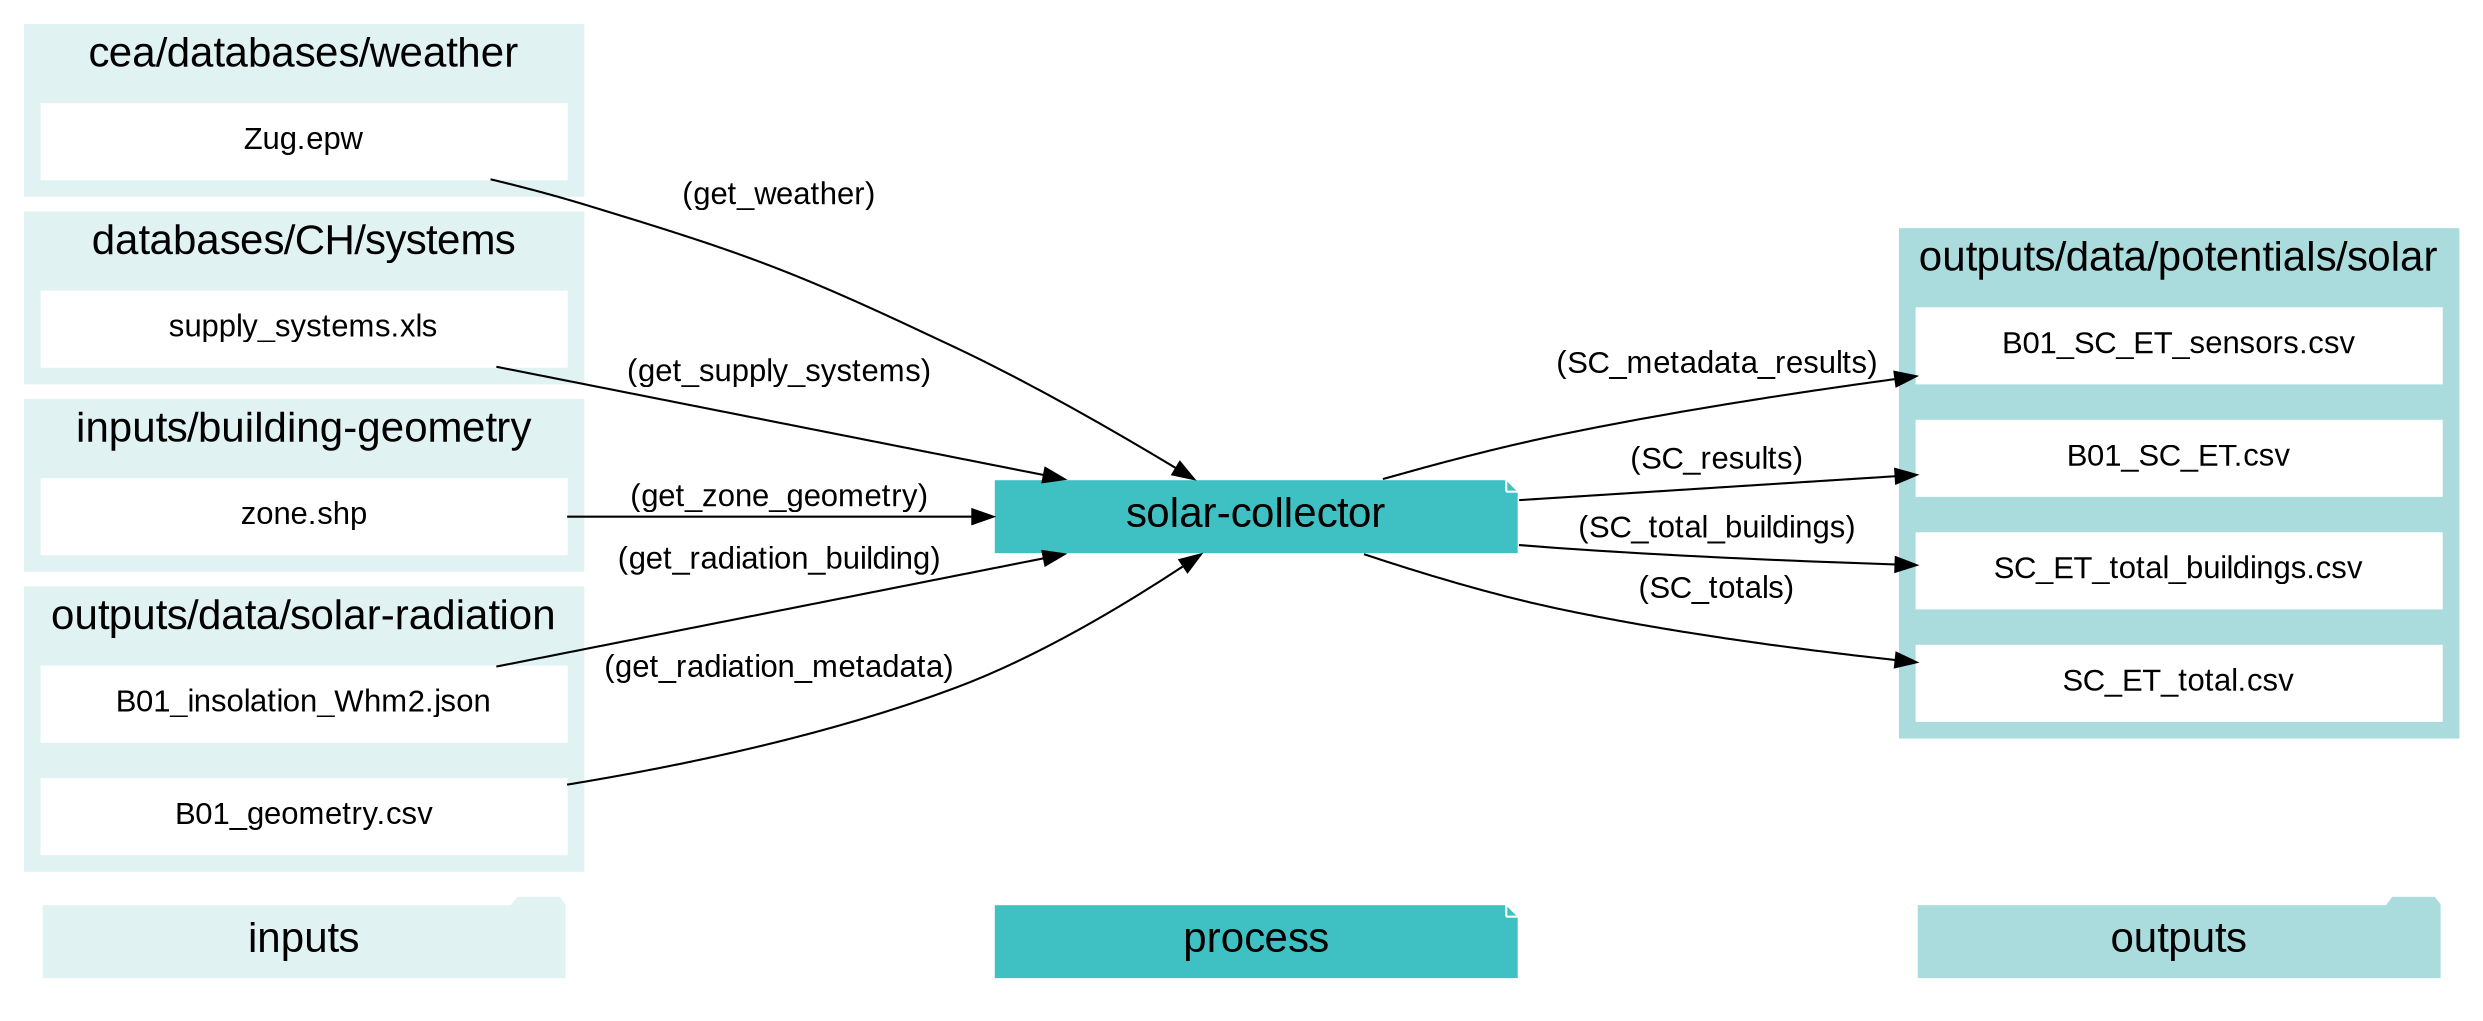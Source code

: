 digraph trace_inputlocator {
    rankdir="LR";
    graph [overlap=false, fontname=arial];
    node [shape=box, style=filled, color=white, fontsize=15, fontname=arial, fixedsize=true, width=3.5];
    edge [fontname=arial, fontsize = 15]
    newrank=true
    subgraph cluster_legend {
    fontsize=25
    style=invis
    "process"[style=filled, fillcolor="#3FC0C2", shape=note, fontsize=20, fontname="arial"]
    "inputs" [style=filled, shape=folder, color=white, fillcolor="#E1F2F2", fontsize=20]
    "outputs"[style=filled, shape=folder, color=white, fillcolor="#aadcdd", fontsize=20]
    "inputs"->"process"[style=invis]
    "process"->"outputs"[style=invis]
    }
    "solar-collector"[style=filled, color=white, fillcolor="#3FC0C2", shape=note, fontsize=20, fontname=arial];
    subgraph cluster_0_in {
        style = filled;
        color = "#E1F2F2";
        fontsize = 20;
        rank=same;
        label="cea/databases/weather";
        "Zug.epw"
    }
    subgraph cluster_1_in {
        style = filled;
        color = "#E1F2F2";
        fontsize = 20;
        rank=same;
        label="databases/CH/systems";
        "supply_systems.xls"
    }
    subgraph cluster_2_in {
        style = filled;
        color = "#E1F2F2";
        fontsize = 20;
        rank=same;
        label="inputs/building-geometry";
        "zone.shp"
    }
    subgraph cluster_3_out {
        style = filled;
        color = "#aadcdd";
        fontsize = 20;
        rank=same;
        label="outputs/data/potentials/solar";
        "B01_SC_ET_sensors.csv"
        "B01_SC_ET.csv"
        "SC_ET_total_buildings.csv"
        "SC_ET_total.csv"
    }
    subgraph cluster_4_in {
        style = filled;
        color = "#E1F2F2";
        fontsize = 20;
        rank=same;
        label="outputs/data/solar-radiation";
        "B01_insolation_Whm2.json"
        "B01_geometry.csv"
    }
    "B01_insolation_Whm2.json" -> "solar-collector"[label="(get_radiation_building)"]
    "B01_geometry.csv" -> "solar-collector"[label="(get_radiation_metadata)"]
    "supply_systems.xls" -> "solar-collector"[label="(get_supply_systems)"]
    "Zug.epw" -> "solar-collector"[label="(get_weather)"]
    "zone.shp" -> "solar-collector"[label="(get_zone_geometry)"]
    "solar-collector" -> "B01_SC_ET_sensors.csv"[label="(SC_metadata_results)"]
    "solar-collector" -> "B01_SC_ET.csv"[label="(SC_results)"]
    "solar-collector" -> "SC_ET_total_buildings.csv"[label="(SC_total_buildings)"]
    "solar-collector" -> "SC_ET_total.csv"[label="(SC_totals)"]
    }

digraph trace_inputlocator {
    rankdir="LR";
    graph [overlap=false, fontname=arial];
    node [shape=box, style=filled, color=white, fontsize=15, fontname=arial, fixedsize=true, width=3.5];
    edge [fontname=arial, fontsize = 15]
    newrank=true
    subgraph cluster_legend {
    fontsize=25
    style=invis
    "process"[style=filled, fillcolor="#3FC0C2", shape=note, fontsize=20, fontname="arial"]
    "inputs" [style=filled, shape=folder, color=white, fillcolor="#E1F2F2", fontsize=20]
    "outputs"[style=filled, shape=folder, color=white, fillcolor="#aadcdd", fontsize=20]
    "inputs"->"process"[style=invis]
    "process"->"outputs"[style=invis]
    }
    "solar-collector"[style=filled, color=white, fillcolor="#3FC0C2", shape=note, fontsize=20, fontname=arial];
    subgraph cluster_0_in {
        style = filled;
        color = "#E1F2F2";
        fontsize = 20;
        rank=same;
        label="cea/databases/weather";
        "Zug.epw"
    }
    subgraph cluster_1_in {
        style = filled;
        color = "#E1F2F2";
        fontsize = 20;
        rank=same;
        label="databases/CH/systems";
        "supply_systems.xls"
    }
    subgraph cluster_2_in {
        style = filled;
        color = "#E1F2F2";
        fontsize = 20;
        rank=same;
        label="inputs/building-geometry";
        "zone.shp"
    }
    subgraph cluster_3_out {
        style = filled;
        color = "#aadcdd";
        fontsize = 20;
        rank=same;
        label="outputs/data/potentials/solar";
        "B01_SC_FP_sensors.csv"
        "B01_SC_FP.csv"
        "SC_FP_total_buildings.csv"
        "SC_FP_total.csv"
    }
    subgraph cluster_4_in {
        style = filled;
        color = "#E1F2F2";
        fontsize = 20;
        rank=same;
        label="outputs/data/solar-radiation";
        "B01_insolation_Whm2.json"
        "B01_geometry.csv"
    }
    "B01_insolation_Whm2.json" -> "solar-collector"[label="(get_radiation_building)"]
    "B01_geometry.csv" -> "solar-collector"[label="(get_radiation_metadata)"]
    "supply_systems.xls" -> "solar-collector"[label="(get_supply_systems)"]
    "Zug.epw" -> "solar-collector"[label="(get_weather)"]
    "zone.shp" -> "solar-collector"[label="(get_zone_geometry)"]
    "solar-collector" -> "B01_SC_FP_sensors.csv"[label="(SC_metadata_results)"]
    "solar-collector" -> "B01_SC_FP.csv"[label="(SC_results)"]
    "solar-collector" -> "SC_FP_total_buildings.csv"[label="(SC_total_buildings)"]
    "solar-collector" -> "SC_FP_total.csv"[label="(SC_totals)"]
    }